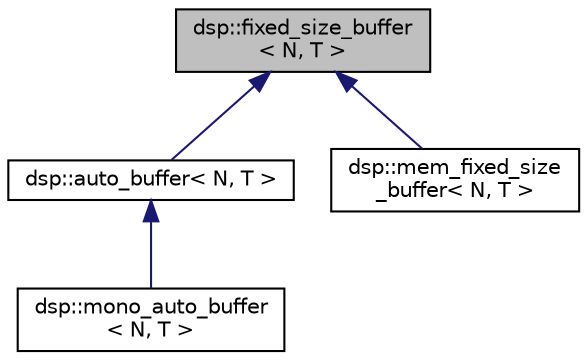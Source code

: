 digraph "dsp::fixed_size_buffer&lt; N, T &gt;"
{
  edge [fontname="Helvetica",fontsize="10",labelfontname="Helvetica",labelfontsize="10"];
  node [fontname="Helvetica",fontsize="10",shape=record];
  Node1 [label="dsp::fixed_size_buffer\l\< N, T \>",height=0.2,width=0.4,color="black", fillcolor="grey75", style="filled", fontcolor="black"];
  Node1 -> Node2 [dir="back",color="midnightblue",fontsize="10",style="solid",fontname="Helvetica"];
  Node2 [label="dsp::auto_buffer\< N, T \>",height=0.2,width=0.4,color="black", fillcolor="white", style="filled",URL="$classdsp_1_1auto__buffer.html"];
  Node2 -> Node3 [dir="back",color="midnightblue",fontsize="10",style="solid",fontname="Helvetica"];
  Node3 [label="dsp::mono_auto_buffer\l\< N, T \>",height=0.2,width=0.4,color="black", fillcolor="white", style="filled",URL="$classdsp_1_1mono__auto__buffer.html",tooltip="this is useless for now "];
  Node1 -> Node4 [dir="back",color="midnightblue",fontsize="10",style="solid",fontname="Helvetica"];
  Node4 [label="dsp::mem_fixed_size\l_buffer\< N, T \>",height=0.2,width=0.4,color="black", fillcolor="white", style="filled",URL="$classdsp_1_1mem__fixed__size__buffer.html"];
}

